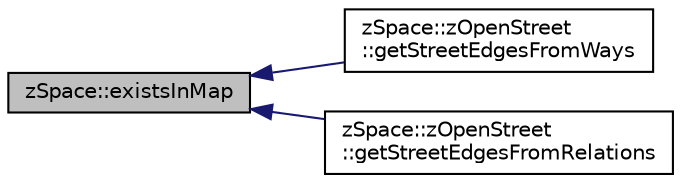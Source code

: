 digraph "zSpace::existsInMap"
{
  edge [fontname="Helvetica",fontsize="10",labelfontname="Helvetica",labelfontsize="10"];
  node [fontname="Helvetica",fontsize="10",shape=record];
  rankdir="LR";
  Node7 [label="zSpace::existsInMap",height=0.2,width=0.4,color="black", fillcolor="grey75", style="filled", fontcolor="black"];
  Node7 -> Node8 [dir="back",color="midnightblue",fontsize="10",style="solid",fontname="Helvetica"];
  Node8 [label="zSpace::zOpenStreet\l::getStreetEdgesFromWays",height=0.2,width=0.4,color="black", fillcolor="white", style="filled",URL="$classz_space_1_1z_open_street.html#a4f6233b0aa505d4c167e338950bf5281",tooltip="This method extracts the edges from the street graph based on the input key and value for OSM ways ta..."];
  Node7 -> Node9 [dir="back",color="midnightblue",fontsize="10",style="solid",fontname="Helvetica"];
  Node9 [label="zSpace::zOpenStreet\l::getStreetEdgesFromRelations",height=0.2,width=0.4,color="black", fillcolor="white", style="filled",URL="$classz_space_1_1z_open_street.html#a6258d9864f730d099285f54da6396614",tooltip="This method extracts the edges from the street graph based on the input key and value for OSM relatio..."];
}
